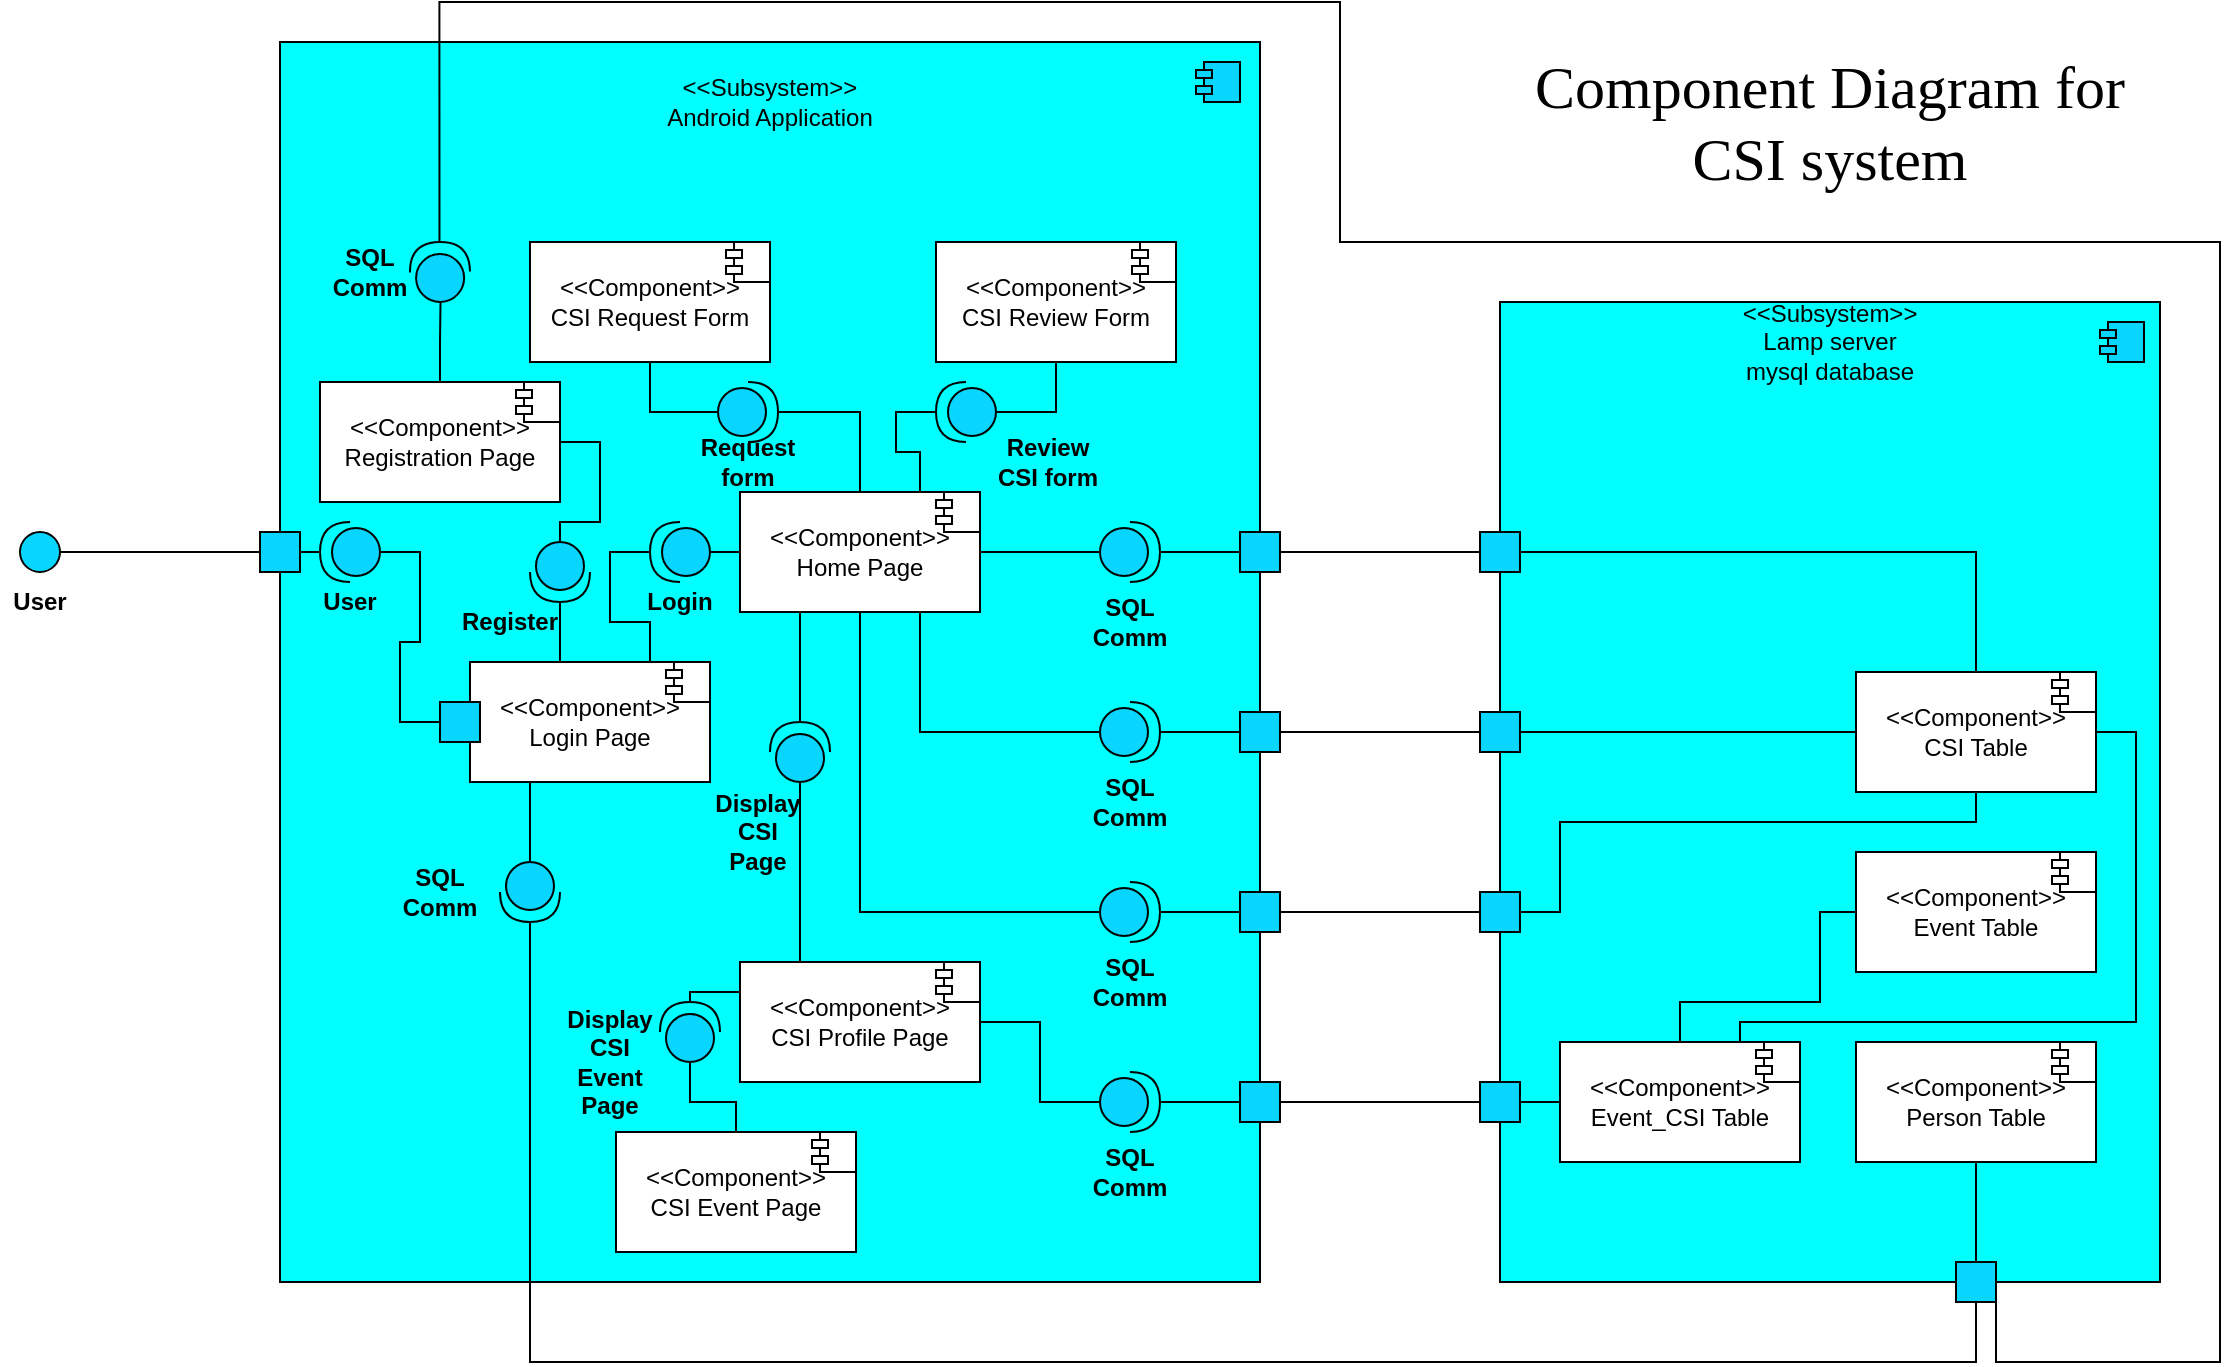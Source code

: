<mxfile version="13.1.1" type="github">
  <diagram id="71mHIhHhVNztUEy4peck" name="Page-1">
    <mxGraphModel dx="1422" dy="1813" grid="1" gridSize="10" guides="1" tooltips="1" connect="1" arrows="1" fold="1" page="1" pageScale="1" pageWidth="850" pageHeight="1100" math="0" shadow="0">
      <root>
        <mxCell id="0" />
        <mxCell id="1" parent="0" />
        <mxCell id="fkppCWhbOw76qJjiSwTg-1" value="" style="whiteSpace=wrap;html=1;fillColor=#00FFFF;" parent="1" vertex="1">
          <mxGeometry x="270" y="-80" width="490" height="620" as="geometry" />
        </mxCell>
        <mxCell id="fkppCWhbOw76qJjiSwTg-121" style="edgeStyle=orthogonalEdgeStyle;rounded=0;orthogonalLoop=1;jettySize=auto;html=1;exitX=0.75;exitY=0;exitDx=0;exitDy=0;entryX=1;entryY=0.5;entryDx=0;entryDy=0;entryPerimeter=0;endArrow=none;endFill=0;strokeWidth=1;" parent="1" source="fkppCWhbOw76qJjiSwTg-113" target="fkppCWhbOw76qJjiSwTg-117" edge="1">
          <mxGeometry relative="1" as="geometry" />
        </mxCell>
        <mxCell id="fkppCWhbOw76qJjiSwTg-126" style="edgeStyle=orthogonalEdgeStyle;rounded=0;orthogonalLoop=1;jettySize=auto;html=1;exitX=0.25;exitY=1;exitDx=0;exitDy=0;entryX=0;entryY=0.5;entryDx=0;entryDy=0;entryPerimeter=0;endArrow=none;endFill=0;strokeWidth=1;" parent="1" source="fkppCWhbOw76qJjiSwTg-113" target="fkppCWhbOw76qJjiSwTg-125" edge="1">
          <mxGeometry relative="1" as="geometry" />
        </mxCell>
        <mxCell id="VlwEZn-e34Lsyked_DZE-5" style="edgeStyle=orthogonalEdgeStyle;rounded=0;orthogonalLoop=1;jettySize=auto;html=1;exitX=0.5;exitY=0;exitDx=0;exitDy=0;entryX=1;entryY=0.5;entryDx=0;entryDy=0;entryPerimeter=0;endArrow=none;endFill=0;" edge="1" parent="1" source="fkppCWhbOw76qJjiSwTg-113" target="VlwEZn-e34Lsyked_DZE-3">
          <mxGeometry relative="1" as="geometry" />
        </mxCell>
        <mxCell id="fkppCWhbOw76qJjiSwTg-113" value="&amp;lt;&amp;lt;Component&amp;gt;&amp;gt;&lt;br&gt;Login Page" style="rounded=0;whiteSpace=wrap;html=1;fillColor=#FFFFFF;" parent="1" vertex="1">
          <mxGeometry x="365" y="230" width="120" height="60" as="geometry" />
        </mxCell>
        <mxCell id="fkppCWhbOw76qJjiSwTg-82" value="" style="rounded=0;whiteSpace=wrap;html=1;fillColor=#00FFFF;" parent="1" vertex="1">
          <mxGeometry x="880" y="50" width="330" height="490" as="geometry" />
        </mxCell>
        <mxCell id="fkppCWhbOw76qJjiSwTg-9" value="" style="ellipse;whiteSpace=wrap;html=1;aspect=fixed;fillColor=#08D6FF;" parent="1" vertex="1">
          <mxGeometry x="140" y="165" width="20" height="20" as="geometry" />
        </mxCell>
        <mxCell id="fkppCWhbOw76qJjiSwTg-11" value="User" style="text;html=1;strokeColor=none;fillColor=none;align=center;verticalAlign=middle;whiteSpace=wrap;rounded=0;fontStyle=1" parent="1" vertex="1">
          <mxGeometry x="130" y="190" width="40" height="20" as="geometry" />
        </mxCell>
        <mxCell id="fkppCWhbOw76qJjiSwTg-115" style="edgeStyle=orthogonalEdgeStyle;rounded=0;orthogonalLoop=1;jettySize=auto;html=1;exitX=0;exitY=0.5;exitDx=0;exitDy=0;exitPerimeter=0;endArrow=none;endFill=0;strokeWidth=1;entryX=0;entryY=0.5;entryDx=0;entryDy=0;" parent="1" source="fkppCWhbOw76qJjiSwTg-13" target="fkppCWhbOw76qJjiSwTg-33" edge="1">
          <mxGeometry relative="1" as="geometry">
            <Array as="points" />
          </mxGeometry>
        </mxCell>
        <mxCell id="fkppCWhbOw76qJjiSwTg-13" value="" style="shape=providedRequiredInterface;html=1;verticalLabelPosition=bottom;fillColor=#08D6FF;rotation=-180;" parent="1" vertex="1">
          <mxGeometry x="290" y="160" width="30" height="30" as="geometry" />
        </mxCell>
        <mxCell id="fkppCWhbOw76qJjiSwTg-2" value="&amp;lt;&amp;lt;Subsystem&amp;gt;&amp;gt;&lt;br&gt;Android Application" style="text;html=1;strokeColor=none;fillColor=none;align=center;verticalAlign=middle;whiteSpace=wrap;rounded=0;" parent="1" vertex="1">
          <mxGeometry x="438" y="-60" width="154" height="20" as="geometry" />
        </mxCell>
        <mxCell id="fkppCWhbOw76qJjiSwTg-3" value="" style="shape=module;align=left;spacingLeft=20;align=center;verticalAlign=top;jettyWidth=8;jettyHeight=4;fillColor=#08D6FF;" parent="1" vertex="1">
          <mxGeometry x="728" y="-70" width="22" height="20" as="geometry" />
        </mxCell>
        <mxCell id="fkppCWhbOw76qJjiSwTg-26" value="" style="whiteSpace=wrap;html=1;aspect=fixed;fillColor=#08D6FF;" parent="1" vertex="1">
          <mxGeometry x="260" y="165" width="20" height="20" as="geometry" />
        </mxCell>
        <mxCell id="fkppCWhbOw76qJjiSwTg-27" value="" style="endArrow=none;html=1;strokeWidth=1;exitX=1;exitY=0.5;exitDx=0;exitDy=0;entryX=0;entryY=0.5;entryDx=0;entryDy=0;" parent="1" source="fkppCWhbOw76qJjiSwTg-9" target="fkppCWhbOw76qJjiSwTg-26" edge="1">
          <mxGeometry width="50" height="50" relative="1" as="geometry">
            <mxPoint x="350" y="230" as="sourcePoint" />
            <mxPoint x="400" y="180" as="targetPoint" />
          </mxGeometry>
        </mxCell>
        <mxCell id="fkppCWhbOw76qJjiSwTg-28" value="" style="endArrow=none;html=1;strokeWidth=1;exitX=1;exitY=0.5;exitDx=0;exitDy=0;entryX=1;entryY=0.5;entryDx=0;entryDy=0;entryPerimeter=0;" parent="1" source="fkppCWhbOw76qJjiSwTg-26" target="fkppCWhbOw76qJjiSwTg-13" edge="1">
          <mxGeometry width="50" height="50" relative="1" as="geometry">
            <mxPoint x="350" y="230" as="sourcePoint" />
            <mxPoint x="240" y="130" as="targetPoint" />
          </mxGeometry>
        </mxCell>
        <mxCell id="fkppCWhbOw76qJjiSwTg-29" value="User" style="text;html=1;strokeColor=none;fillColor=none;align=center;verticalAlign=middle;whiteSpace=wrap;rounded=0;fontStyle=1" parent="1" vertex="1">
          <mxGeometry x="285" y="190" width="40" height="20" as="geometry" />
        </mxCell>
        <mxCell id="fkppCWhbOw76qJjiSwTg-73" style="edgeStyle=orthogonalEdgeStyle;rounded=0;orthogonalLoop=1;jettySize=auto;html=1;exitX=1;exitY=0.5;exitDx=0;exitDy=0;entryX=0;entryY=0.5;entryDx=0;entryDy=0;entryPerimeter=0;endArrow=none;endFill=0;strokeWidth=1;" parent="1" source="fkppCWhbOw76qJjiSwTg-32" target="fkppCWhbOw76qJjiSwTg-64" edge="1">
          <mxGeometry relative="1" as="geometry" />
        </mxCell>
        <mxCell id="fkppCWhbOw76qJjiSwTg-74" style="edgeStyle=orthogonalEdgeStyle;rounded=0;orthogonalLoop=1;jettySize=auto;html=1;exitX=0.75;exitY=1;exitDx=0;exitDy=0;entryX=0;entryY=0.5;entryDx=0;entryDy=0;entryPerimeter=0;endArrow=none;endFill=0;strokeWidth=1;" parent="1" source="fkppCWhbOw76qJjiSwTg-32" target="fkppCWhbOw76qJjiSwTg-66" edge="1">
          <mxGeometry relative="1" as="geometry" />
        </mxCell>
        <mxCell id="fkppCWhbOw76qJjiSwTg-75" style="edgeStyle=orthogonalEdgeStyle;rounded=0;orthogonalLoop=1;jettySize=auto;html=1;exitX=0.5;exitY=1;exitDx=0;exitDy=0;entryX=0;entryY=0.5;entryDx=0;entryDy=0;entryPerimeter=0;endArrow=none;endFill=0;strokeWidth=1;" parent="1" source="fkppCWhbOw76qJjiSwTg-32" target="fkppCWhbOw76qJjiSwTg-68" edge="1">
          <mxGeometry relative="1" as="geometry" />
        </mxCell>
        <mxCell id="fkppCWhbOw76qJjiSwTg-98" style="edgeStyle=orthogonalEdgeStyle;rounded=0;orthogonalLoop=1;jettySize=auto;html=1;exitX=0.25;exitY=1;exitDx=0;exitDy=0;entryX=1;entryY=0.5;entryDx=0;entryDy=0;entryPerimeter=0;endArrow=none;endFill=0;strokeWidth=1;" parent="1" source="fkppCWhbOw76qJjiSwTg-32" target="fkppCWhbOw76qJjiSwTg-97" edge="1">
          <mxGeometry relative="1" as="geometry">
            <Array as="points">
              <mxPoint x="530" y="235" />
            </Array>
          </mxGeometry>
        </mxCell>
        <mxCell id="QcgEAhnMN4TtuXN9khBl-2" style="edgeStyle=orthogonalEdgeStyle;rounded=0;orthogonalLoop=1;jettySize=auto;html=1;exitX=0.75;exitY=0;exitDx=0;exitDy=0;entryX=1;entryY=0.5;entryDx=0;entryDy=0;entryPerimeter=0;endArrow=none;endFill=0;" parent="1" source="fkppCWhbOw76qJjiSwTg-32" target="QcgEAhnMN4TtuXN9khBl-1" edge="1">
          <mxGeometry relative="1" as="geometry" />
        </mxCell>
        <mxCell id="fkppCWhbOw76qJjiSwTg-32" value="&amp;lt;&amp;lt;Component&amp;gt;&amp;gt;&lt;br&gt;Home Page" style="rounded=0;whiteSpace=wrap;html=1;fillColor=#FFFFFF;" parent="1" vertex="1">
          <mxGeometry x="500" y="145" width="120" height="60" as="geometry" />
        </mxCell>
        <mxCell id="fkppCWhbOw76qJjiSwTg-33" value="" style="whiteSpace=wrap;html=1;aspect=fixed;fillColor=#08D6FF;" parent="1" vertex="1">
          <mxGeometry x="350" y="250" width="20" height="20" as="geometry" />
        </mxCell>
        <mxCell id="fkppCWhbOw76qJjiSwTg-144" style="edgeStyle=orthogonalEdgeStyle;rounded=0;orthogonalLoop=1;jettySize=auto;html=1;exitX=1;exitY=0.5;exitDx=0;exitDy=0;entryX=0.5;entryY=0;entryDx=0;entryDy=0;endArrow=none;endFill=0;strokeWidth=1;" parent="1" source="fkppCWhbOw76qJjiSwTg-87" target="fkppCWhbOw76qJjiSwTg-140" edge="1">
          <mxGeometry relative="1" as="geometry">
            <mxPoint x="1030" y="175" as="sourcePoint" />
          </mxGeometry>
        </mxCell>
        <mxCell id="fkppCWhbOw76qJjiSwTg-143" style="edgeStyle=orthogonalEdgeStyle;rounded=0;orthogonalLoop=1;jettySize=auto;html=1;exitX=1;exitY=0.5;exitDx=0;exitDy=0;entryX=0;entryY=0.5;entryDx=0;entryDy=0;endArrow=none;endFill=0;strokeWidth=1;" parent="1" source="fkppCWhbOw76qJjiSwTg-86" target="fkppCWhbOw76qJjiSwTg-140" edge="1">
          <mxGeometry relative="1" as="geometry">
            <mxPoint x="1030" y="265" as="sourcePoint" />
          </mxGeometry>
        </mxCell>
        <mxCell id="fkppCWhbOw76qJjiSwTg-89" style="edgeStyle=orthogonalEdgeStyle;rounded=0;orthogonalLoop=1;jettySize=auto;html=1;exitX=1;exitY=0.5;exitDx=0;exitDy=0;entryX=0;entryY=0.5;entryDx=0;entryDy=0;endArrow=none;endFill=0;strokeWidth=1;" parent="1" source="fkppCWhbOw76qJjiSwTg-51" target="fkppCWhbOw76qJjiSwTg-87" edge="1">
          <mxGeometry relative="1" as="geometry" />
        </mxCell>
        <mxCell id="fkppCWhbOw76qJjiSwTg-51" value="" style="whiteSpace=wrap;html=1;aspect=fixed;fillColor=#08D6FF;" parent="1" vertex="1">
          <mxGeometry x="750" y="165" width="20" height="20" as="geometry" />
        </mxCell>
        <mxCell id="fkppCWhbOw76qJjiSwTg-90" style="edgeStyle=orthogonalEdgeStyle;rounded=0;orthogonalLoop=1;jettySize=auto;html=1;exitX=1;exitY=0.5;exitDx=0;exitDy=0;entryX=0;entryY=0.5;entryDx=0;entryDy=0;endArrow=none;endFill=0;strokeWidth=1;" parent="1" source="fkppCWhbOw76qJjiSwTg-53" target="fkppCWhbOw76qJjiSwTg-86" edge="1">
          <mxGeometry relative="1" as="geometry" />
        </mxCell>
        <mxCell id="fkppCWhbOw76qJjiSwTg-53" value="" style="whiteSpace=wrap;html=1;aspect=fixed;fillColor=#08D6FF;" parent="1" vertex="1">
          <mxGeometry x="750" y="255" width="20" height="20" as="geometry" />
        </mxCell>
        <mxCell id="fkppCWhbOw76qJjiSwTg-91" style="edgeStyle=orthogonalEdgeStyle;rounded=0;orthogonalLoop=1;jettySize=auto;html=1;exitX=1;exitY=0.5;exitDx=0;exitDy=0;entryX=0;entryY=0.5;entryDx=0;entryDy=0;endArrow=none;endFill=0;strokeWidth=1;" parent="1" source="fkppCWhbOw76qJjiSwTg-56" target="fkppCWhbOw76qJjiSwTg-85" edge="1">
          <mxGeometry relative="1" as="geometry" />
        </mxCell>
        <mxCell id="fkppCWhbOw76qJjiSwTg-56" value="" style="whiteSpace=wrap;html=1;aspect=fixed;fillColor=#08D6FF;" parent="1" vertex="1">
          <mxGeometry x="750" y="345" width="20" height="20" as="geometry" />
        </mxCell>
        <mxCell id="fkppCWhbOw76qJjiSwTg-70" style="edgeStyle=orthogonalEdgeStyle;rounded=0;orthogonalLoop=1;jettySize=auto;html=1;exitX=1;exitY=0.5;exitDx=0;exitDy=0;exitPerimeter=0;entryX=0;entryY=0.5;entryDx=0;entryDy=0;endArrow=none;endFill=0;strokeWidth=1;" parent="1" source="fkppCWhbOw76qJjiSwTg-64" target="fkppCWhbOw76qJjiSwTg-51" edge="1">
          <mxGeometry relative="1" as="geometry" />
        </mxCell>
        <mxCell id="fkppCWhbOw76qJjiSwTg-64" value="" style="shape=providedRequiredInterface;html=1;verticalLabelPosition=bottom;fillColor=#08D6FF;" parent="1" vertex="1">
          <mxGeometry x="680" y="160" width="30" height="30" as="geometry" />
        </mxCell>
        <mxCell id="fkppCWhbOw76qJjiSwTg-65" value="SQL&lt;br&gt;Comm" style="text;html=1;strokeColor=none;fillColor=none;align=center;verticalAlign=middle;whiteSpace=wrap;rounded=0;fontStyle=1" parent="1" vertex="1">
          <mxGeometry x="675" y="200" width="40" height="20" as="geometry" />
        </mxCell>
        <mxCell id="fkppCWhbOw76qJjiSwTg-71" style="edgeStyle=orthogonalEdgeStyle;rounded=0;orthogonalLoop=1;jettySize=auto;html=1;exitX=1;exitY=0.5;exitDx=0;exitDy=0;exitPerimeter=0;entryX=0;entryY=0.5;entryDx=0;entryDy=0;endArrow=none;endFill=0;strokeWidth=1;" parent="1" source="fkppCWhbOw76qJjiSwTg-66" target="fkppCWhbOw76qJjiSwTg-53" edge="1">
          <mxGeometry relative="1" as="geometry" />
        </mxCell>
        <mxCell id="fkppCWhbOw76qJjiSwTg-66" value="" style="shape=providedRequiredInterface;html=1;verticalLabelPosition=bottom;fillColor=#08D6FF;" parent="1" vertex="1">
          <mxGeometry x="680" y="250" width="30" height="30" as="geometry" />
        </mxCell>
        <mxCell id="fkppCWhbOw76qJjiSwTg-67" value="SQL&lt;br&gt;Comm" style="text;html=1;strokeColor=none;fillColor=none;align=center;verticalAlign=middle;whiteSpace=wrap;rounded=0;fontStyle=1" parent="1" vertex="1">
          <mxGeometry x="675" y="290" width="40" height="20" as="geometry" />
        </mxCell>
        <mxCell id="fkppCWhbOw76qJjiSwTg-72" style="edgeStyle=orthogonalEdgeStyle;rounded=0;orthogonalLoop=1;jettySize=auto;html=1;exitX=1;exitY=0.5;exitDx=0;exitDy=0;exitPerimeter=0;entryX=0;entryY=0.5;entryDx=0;entryDy=0;endArrow=none;endFill=0;strokeWidth=1;" parent="1" source="fkppCWhbOw76qJjiSwTg-68" target="fkppCWhbOw76qJjiSwTg-56" edge="1">
          <mxGeometry relative="1" as="geometry" />
        </mxCell>
        <mxCell id="fkppCWhbOw76qJjiSwTg-68" value="" style="shape=providedRequiredInterface;html=1;verticalLabelPosition=bottom;fillColor=#08D6FF;" parent="1" vertex="1">
          <mxGeometry x="680" y="340" width="30" height="30" as="geometry" />
        </mxCell>
        <mxCell id="fkppCWhbOw76qJjiSwTg-69" value="SQL&lt;br&gt;Comm" style="text;html=1;strokeColor=none;fillColor=none;align=center;verticalAlign=middle;whiteSpace=wrap;rounded=0;fontStyle=1" parent="1" vertex="1">
          <mxGeometry x="675" y="380" width="40" height="20" as="geometry" />
        </mxCell>
        <mxCell id="fkppCWhbOw76qJjiSwTg-77" value="" style="shape=module;align=left;spacingLeft=20;align=center;verticalAlign=top;jettyWidth=8;jettyHeight=4;fillColor=#FFFFFF;" parent="1" vertex="1">
          <mxGeometry x="598" y="145" width="22" height="20" as="geometry" />
        </mxCell>
        <mxCell id="fkppCWhbOw76qJjiSwTg-83" value="&amp;lt;&amp;lt;Subsystem&amp;gt;&amp;gt;&lt;br&gt;Lamp server mysql database" style="text;html=1;strokeColor=none;fillColor=none;align=center;verticalAlign=middle;whiteSpace=wrap;rounded=0;" parent="1" vertex="1">
          <mxGeometry x="1025" y="60" width="40" height="20" as="geometry" />
        </mxCell>
        <mxCell id="fkppCWhbOw76qJjiSwTg-84" value="" style="shape=module;align=left;spacingLeft=20;align=center;verticalAlign=top;jettyWidth=8;jettyHeight=4;fillColor=#08D6FF;" parent="1" vertex="1">
          <mxGeometry x="1180" y="60" width="22" height="20" as="geometry" />
        </mxCell>
        <mxCell id="fkppCWhbOw76qJjiSwTg-94" style="edgeStyle=orthogonalEdgeStyle;rounded=0;orthogonalLoop=1;jettySize=auto;html=1;exitX=1;exitY=0.5;exitDx=0;exitDy=0;entryX=0.5;entryY=1;entryDx=0;entryDy=0;endArrow=none;endFill=0;strokeWidth=1;" parent="1" source="fkppCWhbOw76qJjiSwTg-85" target="fkppCWhbOw76qJjiSwTg-140" edge="1">
          <mxGeometry relative="1" as="geometry">
            <mxPoint x="910" y="355" as="targetPoint" />
            <Array as="points">
              <mxPoint x="910" y="355" />
              <mxPoint x="910" y="310" />
              <mxPoint x="1118" y="310" />
            </Array>
          </mxGeometry>
        </mxCell>
        <mxCell id="fkppCWhbOw76qJjiSwTg-85" value="" style="whiteSpace=wrap;html=1;aspect=fixed;fillColor=#08D6FF;" parent="1" vertex="1">
          <mxGeometry x="870" y="345" width="20" height="20" as="geometry" />
        </mxCell>
        <mxCell id="fkppCWhbOw76qJjiSwTg-86" value="" style="whiteSpace=wrap;html=1;aspect=fixed;fillColor=#08D6FF;" parent="1" vertex="1">
          <mxGeometry x="870" y="255" width="20" height="20" as="geometry" />
        </mxCell>
        <mxCell id="fkppCWhbOw76qJjiSwTg-87" value="" style="whiteSpace=wrap;html=1;aspect=fixed;fillColor=#08D6FF;" parent="1" vertex="1">
          <mxGeometry x="870" y="165" width="20" height="20" as="geometry" />
        </mxCell>
        <mxCell id="fkppCWhbOw76qJjiSwTg-104" style="edgeStyle=orthogonalEdgeStyle;rounded=0;orthogonalLoop=1;jettySize=auto;html=1;exitX=1;exitY=0.5;exitDx=0;exitDy=0;entryX=0;entryY=0.5;entryDx=0;entryDy=0;entryPerimeter=0;endArrow=none;endFill=0;strokeWidth=1;" parent="1" source="fkppCWhbOw76qJjiSwTg-95" target="fkppCWhbOw76qJjiSwTg-102" edge="1">
          <mxGeometry relative="1" as="geometry" />
        </mxCell>
        <mxCell id="QcgEAhnMN4TtuXN9khBl-11" style="edgeStyle=orthogonalEdgeStyle;rounded=0;orthogonalLoop=1;jettySize=auto;html=1;exitX=0;exitY=0.25;exitDx=0;exitDy=0;entryX=1;entryY=0.5;entryDx=0;entryDy=0;entryPerimeter=0;endArrow=none;endFill=0;" parent="1" source="fkppCWhbOw76qJjiSwTg-95" target="QcgEAhnMN4TtuXN9khBl-10" edge="1">
          <mxGeometry relative="1" as="geometry" />
        </mxCell>
        <mxCell id="fkppCWhbOw76qJjiSwTg-95" value="&amp;lt;&amp;lt;Component&amp;gt;&amp;gt;&lt;br&gt;CSI Profile Page" style="rounded=0;whiteSpace=wrap;html=1;fillColor=#FFFFFF;" parent="1" vertex="1">
          <mxGeometry x="500" y="380" width="120" height="60" as="geometry" />
        </mxCell>
        <mxCell id="fkppCWhbOw76qJjiSwTg-99" style="edgeStyle=orthogonalEdgeStyle;rounded=0;orthogonalLoop=1;jettySize=auto;html=1;exitX=0;exitY=0.5;exitDx=0;exitDy=0;exitPerimeter=0;entryX=0.25;entryY=0;entryDx=0;entryDy=0;endArrow=none;endFill=0;strokeWidth=1;" parent="1" source="fkppCWhbOw76qJjiSwTg-97" target="fkppCWhbOw76qJjiSwTg-95" edge="1">
          <mxGeometry relative="1" as="geometry" />
        </mxCell>
        <mxCell id="fkppCWhbOw76qJjiSwTg-97" value="" style="shape=providedRequiredInterface;html=1;verticalLabelPosition=bottom;fillColor=#08D6FF;rotation=-90;" parent="1" vertex="1">
          <mxGeometry x="515" y="260" width="30" height="30" as="geometry" />
        </mxCell>
        <mxCell id="fkppCWhbOw76qJjiSwTg-100" value="Display CSI Page" style="text;html=1;strokeColor=none;fillColor=none;align=center;verticalAlign=middle;whiteSpace=wrap;rounded=0;fontStyle=1" parent="1" vertex="1">
          <mxGeometry x="489" y="305" width="40" height="20" as="geometry" />
        </mxCell>
        <mxCell id="fkppCWhbOw76qJjiSwTg-107" style="edgeStyle=orthogonalEdgeStyle;rounded=0;orthogonalLoop=1;jettySize=auto;html=1;exitX=1;exitY=0.5;exitDx=0;exitDy=0;entryX=0;entryY=0.5;entryDx=0;entryDy=0;endArrow=none;endFill=0;strokeWidth=1;" parent="1" source="fkppCWhbOw76qJjiSwTg-101" target="fkppCWhbOw76qJjiSwTg-106" edge="1">
          <mxGeometry relative="1" as="geometry" />
        </mxCell>
        <mxCell id="fkppCWhbOw76qJjiSwTg-101" value="" style="whiteSpace=wrap;html=1;aspect=fixed;fillColor=#08D6FF;" parent="1" vertex="1">
          <mxGeometry x="750" y="440" width="20" height="20" as="geometry" />
        </mxCell>
        <mxCell id="fkppCWhbOw76qJjiSwTg-105" style="edgeStyle=orthogonalEdgeStyle;rounded=0;orthogonalLoop=1;jettySize=auto;html=1;exitX=1;exitY=0.5;exitDx=0;exitDy=0;exitPerimeter=0;entryX=0;entryY=0.5;entryDx=0;entryDy=0;endArrow=none;endFill=0;strokeWidth=1;" parent="1" source="fkppCWhbOw76qJjiSwTg-102" target="fkppCWhbOw76qJjiSwTg-101" edge="1">
          <mxGeometry relative="1" as="geometry" />
        </mxCell>
        <mxCell id="fkppCWhbOw76qJjiSwTg-102" value="" style="shape=providedRequiredInterface;html=1;verticalLabelPosition=bottom;fillColor=#08D6FF;" parent="1" vertex="1">
          <mxGeometry x="680" y="435" width="30" height="30" as="geometry" />
        </mxCell>
        <mxCell id="fkppCWhbOw76qJjiSwTg-103" value="SQL&lt;br&gt;Comm" style="text;html=1;strokeColor=none;fillColor=none;align=center;verticalAlign=middle;whiteSpace=wrap;rounded=0;fontStyle=1" parent="1" vertex="1">
          <mxGeometry x="675" y="475" width="40" height="20" as="geometry" />
        </mxCell>
        <mxCell id="fkppCWhbOw76qJjiSwTg-110" style="edgeStyle=orthogonalEdgeStyle;rounded=0;orthogonalLoop=1;jettySize=auto;html=1;exitX=1;exitY=0.5;exitDx=0;exitDy=0;entryX=0;entryY=0.5;entryDx=0;entryDy=0;endArrow=none;endFill=0;strokeWidth=1;" parent="1" source="fkppCWhbOw76qJjiSwTg-106" target="fkppCWhbOw76qJjiSwTg-108" edge="1">
          <mxGeometry relative="1" as="geometry" />
        </mxCell>
        <mxCell id="fkppCWhbOw76qJjiSwTg-106" value="" style="whiteSpace=wrap;html=1;aspect=fixed;fillColor=#08D6FF;" parent="1" vertex="1">
          <mxGeometry x="870" y="440" width="20" height="20" as="geometry" />
        </mxCell>
        <mxCell id="fkppCWhbOw76qJjiSwTg-139" style="edgeStyle=orthogonalEdgeStyle;rounded=0;orthogonalLoop=1;jettySize=auto;html=1;exitX=0.5;exitY=0;exitDx=0;exitDy=0;entryX=0;entryY=0.5;entryDx=0;entryDy=0;endArrow=none;endFill=0;strokeWidth=1;" parent="1" source="fkppCWhbOw76qJjiSwTg-108" target="fkppCWhbOw76qJjiSwTg-137" edge="1">
          <mxGeometry relative="1" as="geometry">
            <Array as="points">
              <mxPoint x="970" y="400" />
              <mxPoint x="1040" y="400" />
              <mxPoint x="1040" y="355" />
            </Array>
          </mxGeometry>
        </mxCell>
        <mxCell id="fkppCWhbOw76qJjiSwTg-108" value="&amp;lt;&amp;lt;Component&amp;gt;&amp;gt;&lt;br&gt;Event_CSI Table" style="rounded=0;whiteSpace=wrap;html=1;fillColor=#FFFFFF;" parent="1" vertex="1">
          <mxGeometry x="910" y="420" width="120" height="60" as="geometry" />
        </mxCell>
        <mxCell id="fkppCWhbOw76qJjiSwTg-109" value="" style="shape=module;align=left;spacingLeft=20;align=center;verticalAlign=top;jettyWidth=8;jettyHeight=4;fillColor=#FFFFFF;" parent="1" vertex="1">
          <mxGeometry x="1008" y="420" width="22" height="20" as="geometry" />
        </mxCell>
        <mxCell id="fkppCWhbOw76qJjiSwTg-114" value="" style="shape=module;align=left;spacingLeft=20;align=center;verticalAlign=top;jettyWidth=8;jettyHeight=4;fillColor=#FFFFFF;" parent="1" vertex="1">
          <mxGeometry x="463" y="230" width="22" height="20" as="geometry" />
        </mxCell>
        <mxCell id="fkppCWhbOw76qJjiSwTg-120" style="edgeStyle=orthogonalEdgeStyle;rounded=0;orthogonalLoop=1;jettySize=auto;html=1;exitX=0;exitY=0.5;exitDx=0;exitDy=0;exitPerimeter=0;entryX=0;entryY=0.5;entryDx=0;entryDy=0;endArrow=none;endFill=0;strokeWidth=1;" parent="1" source="fkppCWhbOw76qJjiSwTg-117" target="fkppCWhbOw76qJjiSwTg-32" edge="1">
          <mxGeometry relative="1" as="geometry" />
        </mxCell>
        <mxCell id="fkppCWhbOw76qJjiSwTg-117" value="" style="shape=providedRequiredInterface;html=1;verticalLabelPosition=bottom;fillColor=#08D6FF;rotation=-180;" parent="1" vertex="1">
          <mxGeometry x="455" y="160" width="30" height="30" as="geometry" />
        </mxCell>
        <mxCell id="fkppCWhbOw76qJjiSwTg-118" value="Login" style="text;html=1;strokeColor=none;fillColor=none;align=center;verticalAlign=middle;whiteSpace=wrap;rounded=0;fontStyle=1" parent="1" vertex="1">
          <mxGeometry x="450" y="190" width="40" height="20" as="geometry" />
        </mxCell>
        <mxCell id="fkppCWhbOw76qJjiSwTg-122" value="&amp;lt;&amp;lt;Component&amp;gt;&amp;gt;&lt;br&gt;Person Table" style="rounded=0;whiteSpace=wrap;html=1;fillColor=#FFFFFF;" parent="1" vertex="1">
          <mxGeometry x="1058" y="420" width="120" height="60" as="geometry" />
        </mxCell>
        <mxCell id="fkppCWhbOw76qJjiSwTg-123" value="" style="shape=module;align=left;spacingLeft=20;align=center;verticalAlign=top;jettyWidth=8;jettyHeight=4;fillColor=#FFFFFF;" parent="1" vertex="1">
          <mxGeometry x="1156" y="420" width="22" height="20" as="geometry" />
        </mxCell>
        <mxCell id="fkppCWhbOw76qJjiSwTg-130" style="edgeStyle=orthogonalEdgeStyle;rounded=0;orthogonalLoop=1;jettySize=auto;html=1;exitX=1;exitY=0.5;exitDx=0;exitDy=0;exitPerimeter=0;entryX=0.5;entryY=1;entryDx=0;entryDy=0;endArrow=none;endFill=0;strokeWidth=1;" parent="1" source="fkppCWhbOw76qJjiSwTg-125" target="fkppCWhbOw76qJjiSwTg-129" edge="1">
          <mxGeometry relative="1" as="geometry">
            <mxPoint x="395" y="530" as="targetPoint" />
            <Array as="points">
              <mxPoint x="395" y="580" />
              <mxPoint x="1118" y="580" />
            </Array>
          </mxGeometry>
        </mxCell>
        <mxCell id="fkppCWhbOw76qJjiSwTg-125" value="" style="shape=providedRequiredInterface;html=1;verticalLabelPosition=bottom;fillColor=#08D6FF;rotation=90;" parent="1" vertex="1">
          <mxGeometry x="380" y="330" width="30" height="30" as="geometry" />
        </mxCell>
        <mxCell id="fkppCWhbOw76qJjiSwTg-127" value="SQL Comm" style="text;html=1;strokeColor=none;fillColor=none;align=center;verticalAlign=middle;whiteSpace=wrap;rounded=0;fontStyle=1" parent="1" vertex="1">
          <mxGeometry x="330" y="335" width="40" height="20" as="geometry" />
        </mxCell>
        <mxCell id="fkppCWhbOw76qJjiSwTg-133" style="edgeStyle=orthogonalEdgeStyle;rounded=0;orthogonalLoop=1;jettySize=auto;html=1;exitX=0.5;exitY=0;exitDx=0;exitDy=0;entryX=0.5;entryY=1;entryDx=0;entryDy=0;endArrow=none;endFill=0;strokeWidth=1;" parent="1" source="fkppCWhbOw76qJjiSwTg-129" target="fkppCWhbOw76qJjiSwTg-122" edge="1">
          <mxGeometry relative="1" as="geometry" />
        </mxCell>
        <mxCell id="fkppCWhbOw76qJjiSwTg-129" value="" style="whiteSpace=wrap;html=1;aspect=fixed;fillColor=#08D6FF;" parent="1" vertex="1">
          <mxGeometry x="1108" y="530" width="20" height="20" as="geometry" />
        </mxCell>
        <mxCell id="fkppCWhbOw76qJjiSwTg-137" value="&amp;lt;&amp;lt;Component&amp;gt;&amp;gt;&lt;br&gt;Event Table" style="rounded=0;whiteSpace=wrap;html=1;fillColor=#FFFFFF;" parent="1" vertex="1">
          <mxGeometry x="1058" y="325" width="120" height="60" as="geometry" />
        </mxCell>
        <mxCell id="fkppCWhbOw76qJjiSwTg-138" value="" style="shape=module;align=left;spacingLeft=20;align=center;verticalAlign=top;jettyWidth=8;jettyHeight=4;fillColor=#FFFFFF;" parent="1" vertex="1">
          <mxGeometry x="1156" y="325" width="22" height="20" as="geometry" />
        </mxCell>
        <mxCell id="fkppCWhbOw76qJjiSwTg-145" style="edgeStyle=orthogonalEdgeStyle;rounded=0;orthogonalLoop=1;jettySize=auto;html=1;exitX=1;exitY=0.5;exitDx=0;exitDy=0;entryX=0.75;entryY=0;entryDx=0;entryDy=0;endArrow=none;endFill=0;strokeWidth=1;" parent="1" source="fkppCWhbOw76qJjiSwTg-140" target="fkppCWhbOw76qJjiSwTg-108" edge="1">
          <mxGeometry relative="1" as="geometry">
            <Array as="points">
              <mxPoint x="1198" y="265" />
              <mxPoint x="1198" y="410" />
              <mxPoint x="1000" y="410" />
            </Array>
          </mxGeometry>
        </mxCell>
        <mxCell id="fkppCWhbOw76qJjiSwTg-140" value="&amp;lt;&amp;lt;Component&amp;gt;&amp;gt;&lt;br&gt;CSI Table" style="rounded=0;whiteSpace=wrap;html=1;fillColor=#FFFFFF;" parent="1" vertex="1">
          <mxGeometry x="1058" y="235" width="120" height="60" as="geometry" />
        </mxCell>
        <mxCell id="fkppCWhbOw76qJjiSwTg-141" value="" style="shape=module;align=left;spacingLeft=20;align=center;verticalAlign=top;jettyWidth=8;jettyHeight=4;fillColor=#FFFFFF;" parent="1" vertex="1">
          <mxGeometry x="1156" y="235" width="22" height="20" as="geometry" />
        </mxCell>
        <mxCell id="o57emjJ0l2mKLzwhrUZ1-4" value="&amp;lt;&amp;lt;Component&amp;gt;&amp;gt;&lt;br&gt;CSI Request Form" style="rounded=0;whiteSpace=wrap;html=1;fillColor=#FFFFFF;" parent="1" vertex="1">
          <mxGeometry x="395" y="20" width="120" height="60" as="geometry" />
        </mxCell>
        <mxCell id="o57emjJ0l2mKLzwhrUZ1-5" value="" style="shape=module;align=left;spacingLeft=20;align=center;verticalAlign=top;jettyWidth=8;jettyHeight=4;fillColor=#FFFFFF;" parent="1" vertex="1">
          <mxGeometry x="493" y="20" width="22" height="20" as="geometry" />
        </mxCell>
        <mxCell id="o57emjJ0l2mKLzwhrUZ1-8" style="edgeStyle=orthogonalEdgeStyle;rounded=0;orthogonalLoop=1;jettySize=auto;html=1;exitX=1;exitY=0.5;exitDx=0;exitDy=0;exitPerimeter=0;entryX=0.5;entryY=0;entryDx=0;entryDy=0;endArrow=none;endFill=0;" parent="1" source="o57emjJ0l2mKLzwhrUZ1-7" target="fkppCWhbOw76qJjiSwTg-32" edge="1">
          <mxGeometry relative="1" as="geometry" />
        </mxCell>
        <mxCell id="o57emjJ0l2mKLzwhrUZ1-9" style="edgeStyle=orthogonalEdgeStyle;rounded=0;orthogonalLoop=1;jettySize=auto;html=1;exitX=0;exitY=0.5;exitDx=0;exitDy=0;exitPerimeter=0;entryX=0.5;entryY=1;entryDx=0;entryDy=0;endArrow=none;endFill=0;" parent="1" source="o57emjJ0l2mKLzwhrUZ1-7" target="o57emjJ0l2mKLzwhrUZ1-4" edge="1">
          <mxGeometry relative="1" as="geometry" />
        </mxCell>
        <mxCell id="o57emjJ0l2mKLzwhrUZ1-7" value="" style="shape=providedRequiredInterface;html=1;verticalLabelPosition=bottom;fillColor=#08D6FF;" parent="1" vertex="1">
          <mxGeometry x="489" y="90" width="30" height="30" as="geometry" />
        </mxCell>
        <mxCell id="o57emjJ0l2mKLzwhrUZ1-10" value="Request form" style="text;html=1;strokeColor=none;fillColor=none;align=center;verticalAlign=middle;whiteSpace=wrap;rounded=0;fontStyle=1" parent="1" vertex="1">
          <mxGeometry x="484" y="120" width="40" height="20" as="geometry" />
        </mxCell>
        <mxCell id="A3ARpKB3fDkbXEU5PbYO-1" value="Component Diagram for CSI system" style="text;html=1;strokeColor=none;fillColor=none;align=center;verticalAlign=middle;whiteSpace=wrap;rounded=0;fontFamily=Times New Roman;fontSize=30;" parent="1" vertex="1">
          <mxGeometry x="895" y="-50" width="300" height="20" as="geometry" />
        </mxCell>
        <mxCell id="QcgEAhnMN4TtuXN9khBl-6" style="edgeStyle=orthogonalEdgeStyle;rounded=0;orthogonalLoop=1;jettySize=auto;html=1;exitX=0;exitY=0.5;exitDx=0;exitDy=0;exitPerimeter=0;entryX=0.5;entryY=1;entryDx=0;entryDy=0;endArrow=none;endFill=0;" parent="1" source="QcgEAhnMN4TtuXN9khBl-1" target="QcgEAhnMN4TtuXN9khBl-4" edge="1">
          <mxGeometry relative="1" as="geometry" />
        </mxCell>
        <mxCell id="QcgEAhnMN4TtuXN9khBl-1" value="" style="shape=providedRequiredInterface;html=1;verticalLabelPosition=bottom;fillColor=#08D6FF;rotation=-180;" parent="1" vertex="1">
          <mxGeometry x="598" y="90" width="30" height="30" as="geometry" />
        </mxCell>
        <mxCell id="QcgEAhnMN4TtuXN9khBl-3" value="Review CSI form" style="text;html=1;strokeColor=none;fillColor=none;align=center;verticalAlign=middle;whiteSpace=wrap;rounded=0;fontStyle=1" parent="1" vertex="1">
          <mxGeometry x="628" y="120" width="52" height="20" as="geometry" />
        </mxCell>
        <mxCell id="QcgEAhnMN4TtuXN9khBl-4" value="&amp;lt;&amp;lt;Component&amp;gt;&amp;gt;&lt;br&gt;CSI Review Form" style="rounded=0;whiteSpace=wrap;html=1;fillColor=#FFFFFF;" parent="1" vertex="1">
          <mxGeometry x="598" y="20" width="120" height="60" as="geometry" />
        </mxCell>
        <mxCell id="QcgEAhnMN4TtuXN9khBl-5" value="" style="shape=module;align=left;spacingLeft=20;align=center;verticalAlign=top;jettyWidth=8;jettyHeight=4;fillColor=#FFFFFF;" parent="1" vertex="1">
          <mxGeometry x="696" y="20" width="22" height="20" as="geometry" />
        </mxCell>
        <mxCell id="QcgEAhnMN4TtuXN9khBl-7" value="" style="shape=module;align=left;spacingLeft=20;align=center;verticalAlign=top;jettyWidth=8;jettyHeight=4;fillColor=#FFFFFF;" parent="1" vertex="1">
          <mxGeometry x="598" y="380" width="22" height="20" as="geometry" />
        </mxCell>
        <mxCell id="QcgEAhnMN4TtuXN9khBl-8" value="&amp;lt;&amp;lt;Component&amp;gt;&amp;gt;&lt;br&gt;CSI Event Page" style="rounded=0;whiteSpace=wrap;html=1;fillColor=#FFFFFF;" parent="1" vertex="1">
          <mxGeometry x="438" y="465" width="120" height="60" as="geometry" />
        </mxCell>
        <mxCell id="QcgEAhnMN4TtuXN9khBl-9" value="" style="shape=module;align=left;spacingLeft=20;align=center;verticalAlign=top;jettyWidth=8;jettyHeight=4;fillColor=#FFFFFF;" parent="1" vertex="1">
          <mxGeometry x="536" y="465" width="22" height="20" as="geometry" />
        </mxCell>
        <mxCell id="QcgEAhnMN4TtuXN9khBl-12" style="edgeStyle=orthogonalEdgeStyle;rounded=0;orthogonalLoop=1;jettySize=auto;html=1;exitX=0;exitY=0.5;exitDx=0;exitDy=0;exitPerimeter=0;entryX=0.5;entryY=0;entryDx=0;entryDy=0;endArrow=none;endFill=0;" parent="1" source="QcgEAhnMN4TtuXN9khBl-10" target="QcgEAhnMN4TtuXN9khBl-8" edge="1">
          <mxGeometry relative="1" as="geometry">
            <Array as="points">
              <mxPoint x="475" y="450" />
              <mxPoint x="498" y="450" />
            </Array>
          </mxGeometry>
        </mxCell>
        <mxCell id="QcgEAhnMN4TtuXN9khBl-10" value="" style="shape=providedRequiredInterface;html=1;verticalLabelPosition=bottom;fillColor=#08D6FF;rotation=-90;" parent="1" vertex="1">
          <mxGeometry x="460" y="400" width="30" height="30" as="geometry" />
        </mxCell>
        <mxCell id="QcgEAhnMN4TtuXN9khBl-13" value="Display CSI Event Page" style="text;html=1;strokeColor=none;fillColor=none;align=center;verticalAlign=middle;whiteSpace=wrap;rounded=0;fontStyle=1" parent="1" vertex="1">
          <mxGeometry x="415" y="420" width="40" height="20" as="geometry" />
        </mxCell>
        <mxCell id="VlwEZn-e34Lsyked_DZE-4" style="edgeStyle=orthogonalEdgeStyle;rounded=0;orthogonalLoop=1;jettySize=auto;html=1;exitX=1;exitY=0.5;exitDx=0;exitDy=0;entryX=0;entryY=0.5;entryDx=0;entryDy=0;entryPerimeter=0;endArrow=none;endFill=0;" edge="1" parent="1" source="VlwEZn-e34Lsyked_DZE-1" target="VlwEZn-e34Lsyked_DZE-3">
          <mxGeometry relative="1" as="geometry">
            <Array as="points">
              <mxPoint x="430" y="120" />
              <mxPoint x="430" y="160" />
              <mxPoint x="410" y="160" />
            </Array>
          </mxGeometry>
        </mxCell>
        <mxCell id="VlwEZn-e34Lsyked_DZE-8" style="edgeStyle=orthogonalEdgeStyle;rounded=0;orthogonalLoop=1;jettySize=auto;html=1;exitX=0.5;exitY=0;exitDx=0;exitDy=0;entryX=0;entryY=0.5;entryDx=0;entryDy=0;entryPerimeter=0;endArrow=none;endFill=0;" edge="1" parent="1" source="VlwEZn-e34Lsyked_DZE-1" target="VlwEZn-e34Lsyked_DZE-7">
          <mxGeometry relative="1" as="geometry" />
        </mxCell>
        <mxCell id="VlwEZn-e34Lsyked_DZE-1" value="&amp;lt;&amp;lt;Component&amp;gt;&amp;gt;&lt;br&gt;Registration Page" style="rounded=0;whiteSpace=wrap;html=1;fillColor=#FFFFFF;" vertex="1" parent="1">
          <mxGeometry x="290" y="90" width="120" height="60" as="geometry" />
        </mxCell>
        <mxCell id="VlwEZn-e34Lsyked_DZE-2" value="" style="shape=module;align=left;spacingLeft=20;align=center;verticalAlign=top;jettyWidth=8;jettyHeight=4;fillColor=#FFFFFF;" vertex="1" parent="1">
          <mxGeometry x="388" y="90" width="22" height="20" as="geometry" />
        </mxCell>
        <mxCell id="VlwEZn-e34Lsyked_DZE-3" value="" style="shape=providedRequiredInterface;html=1;verticalLabelPosition=bottom;fillColor=#08D6FF;rotation=90;" vertex="1" parent="1">
          <mxGeometry x="395" y="170" width="30" height="30" as="geometry" />
        </mxCell>
        <mxCell id="VlwEZn-e34Lsyked_DZE-6" value="Register" style="text;html=1;strokeColor=none;fillColor=none;align=center;verticalAlign=middle;whiteSpace=wrap;rounded=0;fontStyle=1" vertex="1" parent="1">
          <mxGeometry x="365" y="200" width="40" height="20" as="geometry" />
        </mxCell>
        <mxCell id="VlwEZn-e34Lsyked_DZE-9" style="edgeStyle=orthogonalEdgeStyle;rounded=0;orthogonalLoop=1;jettySize=auto;html=1;exitX=1;exitY=0.5;exitDx=0;exitDy=0;exitPerimeter=0;entryX=1;entryY=1;entryDx=0;entryDy=0;endArrow=none;endFill=0;" edge="1" parent="1" source="VlwEZn-e34Lsyked_DZE-7" target="fkppCWhbOw76qJjiSwTg-129">
          <mxGeometry relative="1" as="geometry">
            <Array as="points">
              <mxPoint x="350" y="-100" />
              <mxPoint x="800" y="-100" />
              <mxPoint x="800" y="20" />
              <mxPoint x="1240" y="20" />
              <mxPoint x="1240" y="580" />
              <mxPoint x="1128" y="580" />
            </Array>
          </mxGeometry>
        </mxCell>
        <mxCell id="VlwEZn-e34Lsyked_DZE-7" value="" style="shape=providedRequiredInterface;html=1;verticalLabelPosition=bottom;fillColor=#08D6FF;rotation=-91;" vertex="1" parent="1">
          <mxGeometry x="335" y="20" width="30" height="30" as="geometry" />
        </mxCell>
        <mxCell id="VlwEZn-e34Lsyked_DZE-11" value="SQL Comm" style="text;html=1;strokeColor=none;fillColor=none;align=center;verticalAlign=middle;whiteSpace=wrap;rounded=0;fontStyle=1" vertex="1" parent="1">
          <mxGeometry x="295" y="25" width="40" height="20" as="geometry" />
        </mxCell>
      </root>
    </mxGraphModel>
  </diagram>
</mxfile>
